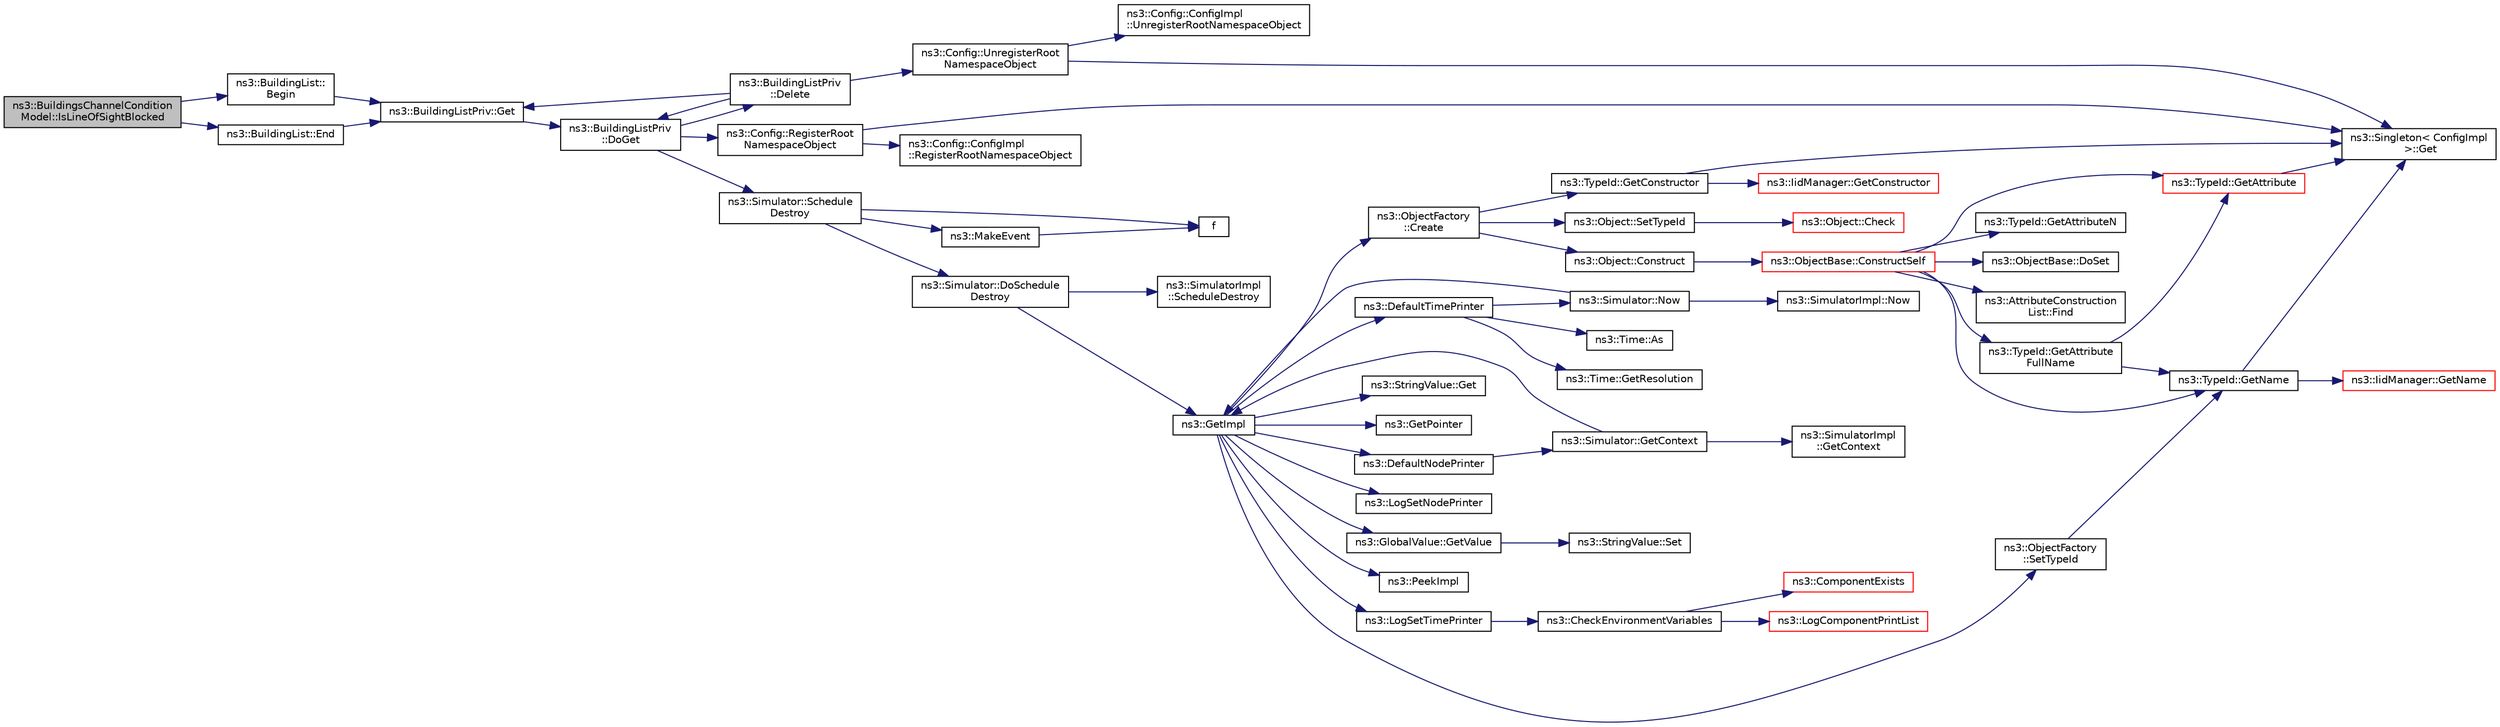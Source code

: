 digraph "ns3::BuildingsChannelConditionModel::IsLineOfSightBlocked"
{
 // LATEX_PDF_SIZE
  edge [fontname="Helvetica",fontsize="10",labelfontname="Helvetica",labelfontsize="10"];
  node [fontname="Helvetica",fontsize="10",shape=record];
  rankdir="LR";
  Node1 [label="ns3::BuildingsChannelCondition\lModel::IsLineOfSightBlocked",height=0.2,width=0.4,color="black", fillcolor="grey75", style="filled", fontcolor="black",tooltip="Checks if the line of sight between position l1 and position l2 is blocked by a building."];
  Node1 -> Node2 [color="midnightblue",fontsize="10",style="solid",fontname="Helvetica"];
  Node2 [label="ns3::BuildingList::\lBegin",height=0.2,width=0.4,color="black", fillcolor="white", style="filled",URL="$classns3_1_1_building_list.html#adbb122872e11541e930f0a3afa70a479",tooltip=" "];
  Node2 -> Node3 [color="midnightblue",fontsize="10",style="solid",fontname="Helvetica"];
  Node3 [label="ns3::BuildingListPriv::Get",height=0.2,width=0.4,color="black", fillcolor="white", style="filled",URL="$classns3_1_1_building_list_priv.html#aab33058ff56f83a387161cd50839227d",tooltip=" "];
  Node3 -> Node4 [color="midnightblue",fontsize="10",style="solid",fontname="Helvetica"];
  Node4 [label="ns3::BuildingListPriv\l::DoGet",height=0.2,width=0.4,color="black", fillcolor="white", style="filled",URL="$classns3_1_1_building_list_priv.html#a2cccdb7a1c13f0afc0809e1ea2bcbfeb",tooltip=" "];
  Node4 -> Node5 [color="midnightblue",fontsize="10",style="solid",fontname="Helvetica"];
  Node5 [label="ns3::BuildingListPriv\l::Delete",height=0.2,width=0.4,color="black", fillcolor="white", style="filled",URL="$classns3_1_1_building_list_priv.html#a591d74fa815a289835c12998bd932dc9",tooltip=" "];
  Node5 -> Node4 [color="midnightblue",fontsize="10",style="solid",fontname="Helvetica"];
  Node5 -> Node3 [color="midnightblue",fontsize="10",style="solid",fontname="Helvetica"];
  Node5 -> Node6 [color="midnightblue",fontsize="10",style="solid",fontname="Helvetica"];
  Node6 [label="ns3::Config::UnregisterRoot\lNamespaceObject",height=0.2,width=0.4,color="black", fillcolor="white", style="filled",URL="$group__config.html#gac04cd4b31e97845ee008d101218e66b1",tooltip=" "];
  Node6 -> Node7 [color="midnightblue",fontsize="10",style="solid",fontname="Helvetica"];
  Node7 [label="ns3::Singleton\< ConfigImpl\l \>::Get",height=0.2,width=0.4,color="black", fillcolor="white", style="filled",URL="$classns3_1_1_singleton.html#a80a2cd3c25a27ea72add7a9f7a141ffa",tooltip="Get a pointer to the singleton instance."];
  Node6 -> Node8 [color="midnightblue",fontsize="10",style="solid",fontname="Helvetica"];
  Node8 [label="ns3::Config::ConfigImpl\l::UnregisterRootNamespaceObject",height=0.2,width=0.4,color="black", fillcolor="white", style="filled",URL="$classns3_1_1_config_1_1_config_impl.html#a0226ce57c9eb138589339e6971991ac5",tooltip=" "];
  Node4 -> Node9 [color="midnightblue",fontsize="10",style="solid",fontname="Helvetica"];
  Node9 [label="ns3::Config::RegisterRoot\lNamespaceObject",height=0.2,width=0.4,color="black", fillcolor="white", style="filled",URL="$group__config.html#gadf663c596f54bed678e83cccd4e3d9d5",tooltip=" "];
  Node9 -> Node7 [color="midnightblue",fontsize="10",style="solid",fontname="Helvetica"];
  Node9 -> Node10 [color="midnightblue",fontsize="10",style="solid",fontname="Helvetica"];
  Node10 [label="ns3::Config::ConfigImpl\l::RegisterRootNamespaceObject",height=0.2,width=0.4,color="black", fillcolor="white", style="filled",URL="$classns3_1_1_config_1_1_config_impl.html#adc8bac6528fedf56e2c9dfe7ff28ac5b",tooltip=" "];
  Node4 -> Node11 [color="midnightblue",fontsize="10",style="solid",fontname="Helvetica"];
  Node11 [label="ns3::Simulator::Schedule\lDestroy",height=0.2,width=0.4,color="black", fillcolor="white", style="filled",URL="$classns3_1_1_simulator.html#a90f34279abc3b308d23a3dea7bffbdc0",tooltip="Schedule an event to run at the end of the simulation, when Simulator::Destroy() is called."];
  Node11 -> Node12 [color="midnightblue",fontsize="10",style="solid",fontname="Helvetica"];
  Node12 [label="ns3::Simulator::DoSchedule\lDestroy",height=0.2,width=0.4,color="black", fillcolor="white", style="filled",URL="$classns3_1_1_simulator.html#a00139c9c4e854aca72063485518c0d52",tooltip="Implementation of the various ScheduleDestroy methods."];
  Node12 -> Node13 [color="midnightblue",fontsize="10",style="solid",fontname="Helvetica"];
  Node13 [label="ns3::GetImpl",height=0.2,width=0.4,color="black", fillcolor="white", style="filled",URL="$group__simulator.html#ga42eb4eddad41528d4d99794a3dae3fd0",tooltip="Get the SimulatorImpl singleton."];
  Node13 -> Node14 [color="midnightblue",fontsize="10",style="solid",fontname="Helvetica"];
  Node14 [label="ns3::ObjectFactory\l::Create",height=0.2,width=0.4,color="black", fillcolor="white", style="filled",URL="$classns3_1_1_object_factory.html#a52eda277f4aaab54266134ba48102ad7",tooltip="Create an Object instance of the configured TypeId."];
  Node14 -> Node15 [color="midnightblue",fontsize="10",style="solid",fontname="Helvetica"];
  Node15 [label="ns3::Object::Construct",height=0.2,width=0.4,color="black", fillcolor="white", style="filled",URL="$classns3_1_1_object.html#a636e8411dc5228771f45c9b805d348fa",tooltip="Initialize all member variables registered as Attributes of this TypeId."];
  Node15 -> Node16 [color="midnightblue",fontsize="10",style="solid",fontname="Helvetica"];
  Node16 [label="ns3::ObjectBase::ConstructSelf",height=0.2,width=0.4,color="red", fillcolor="white", style="filled",URL="$classns3_1_1_object_base.html#a5cda18dec6d0744cb652a3ed60056958",tooltip="Complete construction of ObjectBase; invoked by derived classes."];
  Node16 -> Node17 [color="midnightblue",fontsize="10",style="solid",fontname="Helvetica"];
  Node17 [label="ns3::ObjectBase::DoSet",height=0.2,width=0.4,color="black", fillcolor="white", style="filled",URL="$classns3_1_1_object_base.html#afe5f2f7b2fabc99aa33f9bb434e3b695",tooltip="Attempt to set the value referenced by the accessor spec to a valid value according to the checker,..."];
  Node16 -> Node18 [color="midnightblue",fontsize="10",style="solid",fontname="Helvetica"];
  Node18 [label="ns3::AttributeConstruction\lList::Find",height=0.2,width=0.4,color="black", fillcolor="white", style="filled",URL="$classns3_1_1_attribute_construction_list.html#a02d64d7a11d4605d2aa19be66a2ed629",tooltip="Find an Attribute in the list from its AttributeChecker."];
  Node16 -> Node19 [color="midnightblue",fontsize="10",style="solid",fontname="Helvetica"];
  Node19 [label="ns3::TypeId::GetAttribute",height=0.2,width=0.4,color="red", fillcolor="white", style="filled",URL="$classns3_1_1_type_id.html#a796434fa73c5e54a9a86f24144d13738",tooltip="Get Attribute information by index."];
  Node19 -> Node7 [color="midnightblue",fontsize="10",style="solid",fontname="Helvetica"];
  Node16 -> Node21 [color="midnightblue",fontsize="10",style="solid",fontname="Helvetica"];
  Node21 [label="ns3::TypeId::GetAttribute\lFullName",height=0.2,width=0.4,color="black", fillcolor="white", style="filled",URL="$classns3_1_1_type_id.html#a750c20decd8786e40ae504f566345177",tooltip="Get the Attribute name by index."];
  Node21 -> Node19 [color="midnightblue",fontsize="10",style="solid",fontname="Helvetica"];
  Node21 -> Node22 [color="midnightblue",fontsize="10",style="solid",fontname="Helvetica"];
  Node22 [label="ns3::TypeId::GetName",height=0.2,width=0.4,color="black", fillcolor="white", style="filled",URL="$classns3_1_1_type_id.html#abc4965475a579c2afdc668d7a7d58374",tooltip="Get the name."];
  Node22 -> Node7 [color="midnightblue",fontsize="10",style="solid",fontname="Helvetica"];
  Node22 -> Node23 [color="midnightblue",fontsize="10",style="solid",fontname="Helvetica"];
  Node23 [label="ns3::IidManager::GetName",height=0.2,width=0.4,color="red", fillcolor="white", style="filled",URL="$classns3_1_1_iid_manager.html#a6658aaa8120efd885e98addb76a6f1d4",tooltip="Get the name of a type id."];
  Node16 -> Node25 [color="midnightblue",fontsize="10",style="solid",fontname="Helvetica"];
  Node25 [label="ns3::TypeId::GetAttributeN",height=0.2,width=0.4,color="black", fillcolor="white", style="filled",URL="$classns3_1_1_type_id.html#a1245644561332f12386451406295a8d8",tooltip="Get the number of attributes."];
  Node16 -> Node22 [color="midnightblue",fontsize="10",style="solid",fontname="Helvetica"];
  Node14 -> Node38 [color="midnightblue",fontsize="10",style="solid",fontname="Helvetica"];
  Node38 [label="ns3::TypeId::GetConstructor",height=0.2,width=0.4,color="black", fillcolor="white", style="filled",URL="$classns3_1_1_type_id.html#a66b2628edf921fc88945ec8a8f3a1683",tooltip="Get the constructor callback."];
  Node38 -> Node7 [color="midnightblue",fontsize="10",style="solid",fontname="Helvetica"];
  Node38 -> Node39 [color="midnightblue",fontsize="10",style="solid",fontname="Helvetica"];
  Node39 [label="ns3::IidManager::GetConstructor",height=0.2,width=0.4,color="red", fillcolor="white", style="filled",URL="$classns3_1_1_iid_manager.html#a5222ca2d43248c46812b39b993eb2e08",tooltip="Get the constructor Callback of a type id."];
  Node14 -> Node40 [color="midnightblue",fontsize="10",style="solid",fontname="Helvetica"];
  Node40 [label="ns3::Object::SetTypeId",height=0.2,width=0.4,color="black", fillcolor="white", style="filled",URL="$classns3_1_1_object.html#a19b1ebd8ec8fe404845e665880a6c5ad",tooltip="Set the TypeId of this Object."];
  Node40 -> Node41 [color="midnightblue",fontsize="10",style="solid",fontname="Helvetica"];
  Node41 [label="ns3::Object::Check",height=0.2,width=0.4,color="red", fillcolor="white", style="filled",URL="$classns3_1_1_object.html#a95070404e096887e1f126eae20c37f70",tooltip="Verify that this Object is still live, by checking it's reference count."];
  Node13 -> Node43 [color="midnightblue",fontsize="10",style="solid",fontname="Helvetica"];
  Node43 [label="ns3::DefaultNodePrinter",height=0.2,width=0.4,color="black", fillcolor="white", style="filled",URL="$group__logging.html#gac4c06cbbed12229d85991ced145f6be2",tooltip="Default node id printer implementation."];
  Node43 -> Node44 [color="midnightblue",fontsize="10",style="solid",fontname="Helvetica"];
  Node44 [label="ns3::Simulator::GetContext",height=0.2,width=0.4,color="black", fillcolor="white", style="filled",URL="$classns3_1_1_simulator.html#a8514b74ee2c42916b351b33c4a963bb0",tooltip="Get the current simulation context."];
  Node44 -> Node45 [color="midnightblue",fontsize="10",style="solid",fontname="Helvetica"];
  Node45 [label="ns3::SimulatorImpl\l::GetContext",height=0.2,width=0.4,color="black", fillcolor="white", style="filled",URL="$classns3_1_1_simulator_impl.html#a8b66270c97766c0adb997e2535648557",tooltip="Get the current simulation context."];
  Node44 -> Node13 [color="midnightblue",fontsize="10",style="solid",fontname="Helvetica"];
  Node13 -> Node46 [color="midnightblue",fontsize="10",style="solid",fontname="Helvetica"];
  Node46 [label="ns3::DefaultTimePrinter",height=0.2,width=0.4,color="black", fillcolor="white", style="filled",URL="$namespacens3.html#ae01c3c7786b644dfb8a0bb8f1201b269",tooltip="Default Time printer."];
  Node46 -> Node47 [color="midnightblue",fontsize="10",style="solid",fontname="Helvetica"];
  Node47 [label="ns3::Time::As",height=0.2,width=0.4,color="black", fillcolor="white", style="filled",URL="$classns3_1_1_time.html#ad5198e31c2512226ca0e58b31fad7fd0",tooltip="Attach a unit to a Time, to facilitate output in a specific unit."];
  Node46 -> Node48 [color="midnightblue",fontsize="10",style="solid",fontname="Helvetica"];
  Node48 [label="ns3::Time::GetResolution",height=0.2,width=0.4,color="black", fillcolor="white", style="filled",URL="$classns3_1_1_time.html#a1444f0f08b5e19f031157609e32fcf98",tooltip=" "];
  Node46 -> Node49 [color="midnightblue",fontsize="10",style="solid",fontname="Helvetica"];
  Node49 [label="ns3::Simulator::Now",height=0.2,width=0.4,color="black", fillcolor="white", style="filled",URL="$classns3_1_1_simulator.html#ac3178fa975b419f7875e7105be122800",tooltip="Return the current simulation virtual time."];
  Node49 -> Node13 [color="midnightblue",fontsize="10",style="solid",fontname="Helvetica"];
  Node49 -> Node50 [color="midnightblue",fontsize="10",style="solid",fontname="Helvetica"];
  Node50 [label="ns3::SimulatorImpl::Now",height=0.2,width=0.4,color="black", fillcolor="white", style="filled",URL="$classns3_1_1_simulator_impl.html#aa516c50060846adc6fd316e83ef0797c",tooltip="Return the current simulation virtual time."];
  Node13 -> Node51 [color="midnightblue",fontsize="10",style="solid",fontname="Helvetica"];
  Node51 [label="ns3::StringValue::Get",height=0.2,width=0.4,color="black", fillcolor="white", style="filled",URL="$classns3_1_1_string_value.html#a6f208c2778fe1c7882e5cb429b8326ae",tooltip=" "];
  Node13 -> Node52 [color="midnightblue",fontsize="10",style="solid",fontname="Helvetica"];
  Node52 [label="ns3::GetPointer",height=0.2,width=0.4,color="black", fillcolor="white", style="filled",URL="$namespacens3.html#ab4e173cdfd43d17c1a40d5348510a670",tooltip=" "];
  Node13 -> Node53 [color="midnightblue",fontsize="10",style="solid",fontname="Helvetica"];
  Node53 [label="ns3::GlobalValue::GetValue",height=0.2,width=0.4,color="black", fillcolor="white", style="filled",URL="$classns3_1_1_global_value.html#a48a99242193fb69609a17332733e8600",tooltip="Get the value."];
  Node53 -> Node54 [color="midnightblue",fontsize="10",style="solid",fontname="Helvetica"];
  Node54 [label="ns3::StringValue::Set",height=0.2,width=0.4,color="black", fillcolor="white", style="filled",URL="$classns3_1_1_string_value.html#a17693012c6f2c52875e0d631fbf40155",tooltip="Set the value."];
  Node13 -> Node55 [color="midnightblue",fontsize="10",style="solid",fontname="Helvetica"];
  Node55 [label="ns3::LogSetNodePrinter",height=0.2,width=0.4,color="black", fillcolor="white", style="filled",URL="$namespacens3.html#aebac73305345f2e2803fdeb102a7705e",tooltip="Set the LogNodePrinter function to be used to prepend log messages with the node id."];
  Node13 -> Node56 [color="midnightblue",fontsize="10",style="solid",fontname="Helvetica"];
  Node56 [label="ns3::LogSetTimePrinter",height=0.2,width=0.4,color="black", fillcolor="white", style="filled",URL="$namespacens3.html#a46cd76678f7da29799d1b41994e12ec1",tooltip="Set the TimePrinter function to be used to prepend log messages with the simulation time."];
  Node56 -> Node57 [color="midnightblue",fontsize="10",style="solid",fontname="Helvetica"];
  Node57 [label="ns3::CheckEnvironmentVariables",height=0.2,width=0.4,color="black", fillcolor="white", style="filled",URL="$group__logging.html#gacdc0bdeb2d8a90089d4fb09c4b8569ff",tooltip="Parse the NS_LOG environment variable."];
  Node57 -> Node58 [color="midnightblue",fontsize="10",style="solid",fontname="Helvetica"];
  Node58 [label="ns3::ComponentExists",height=0.2,width=0.4,color="red", fillcolor="white", style="filled",URL="$group__logging.html#gaadcc698770aae684c54dbd1ef4e4b37a",tooltip="Check if a log component exists."];
  Node57 -> Node60 [color="midnightblue",fontsize="10",style="solid",fontname="Helvetica"];
  Node60 [label="ns3::LogComponentPrintList",height=0.2,width=0.4,color="red", fillcolor="white", style="filled",URL="$namespacens3.html#a5252703c3f8260fd6dc609f1b276e57c",tooltip="Print the list of logging messages available."];
  Node13 -> Node61 [color="midnightblue",fontsize="10",style="solid",fontname="Helvetica"];
  Node61 [label="ns3::PeekImpl",height=0.2,width=0.4,color="black", fillcolor="white", style="filled",URL="$group__simulator.html#ga233c5c38de117e4e4a5a9cd168694792",tooltip="Get the static SimulatorImpl instance."];
  Node13 -> Node62 [color="midnightblue",fontsize="10",style="solid",fontname="Helvetica"];
  Node62 [label="ns3::ObjectFactory\l::SetTypeId",height=0.2,width=0.4,color="black", fillcolor="white", style="filled",URL="$classns3_1_1_object_factory.html#a77dcd099064038a1eb7a6b8251229ec3",tooltip="Set the TypeId of the Objects to be created by this factory."];
  Node62 -> Node22 [color="midnightblue",fontsize="10",style="solid",fontname="Helvetica"];
  Node12 -> Node63 [color="midnightblue",fontsize="10",style="solid",fontname="Helvetica"];
  Node63 [label="ns3::SimulatorImpl\l::ScheduleDestroy",height=0.2,width=0.4,color="black", fillcolor="white", style="filled",URL="$classns3_1_1_simulator_impl.html#a04f4a00ed04886ed0b9982038c3ed5f9",tooltip="Schedule an event to run at the end of the simulation, after the Stop() time or condition has been re..."];
  Node11 -> Node64 [color="midnightblue",fontsize="10",style="solid",fontname="Helvetica"];
  Node64 [label="f",height=0.2,width=0.4,color="black", fillcolor="white", style="filled",URL="$80211b_8c.html#ae7ffc1a8f84fa47a0812b2f2b9627132",tooltip=" "];
  Node11 -> Node65 [color="midnightblue",fontsize="10",style="solid",fontname="Helvetica"];
  Node65 [label="ns3::MakeEvent",height=0.2,width=0.4,color="black", fillcolor="white", style="filled",URL="$group__makeeventfnptr.html#ga289a28a2497c18a9bd299e5e2014094b",tooltip="Make an EventImpl from a function pointer taking varying numbers of arguments."];
  Node65 -> Node64 [color="midnightblue",fontsize="10",style="solid",fontname="Helvetica"];
  Node1 -> Node66 [color="midnightblue",fontsize="10",style="solid",fontname="Helvetica"];
  Node66 [label="ns3::BuildingList::End",height=0.2,width=0.4,color="black", fillcolor="white", style="filled",URL="$classns3_1_1_building_list.html#abc6b941dbb194efb9f00352cc6b3db65",tooltip=" "];
  Node66 -> Node3 [color="midnightblue",fontsize="10",style="solid",fontname="Helvetica"];
}
